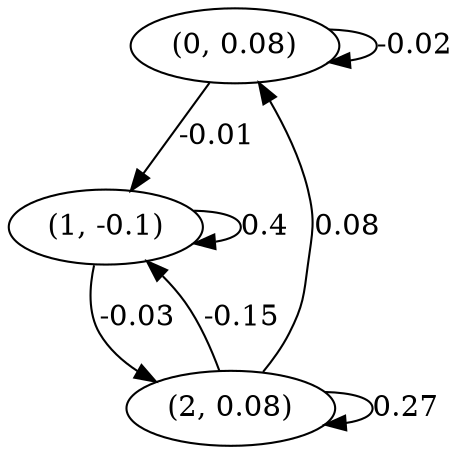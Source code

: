 digraph {
    0 [ label = "(0, 0.08)" ]
    1 [ label = "(1, -0.1)" ]
    2 [ label = "(2, 0.08)" ]
    0 -> 0 [ label = "-0.02" ]
    1 -> 1 [ label = "0.4" ]
    2 -> 2 [ label = "0.27" ]
    2 -> 0 [ label = "0.08" ]
    0 -> 1 [ label = "-0.01" ]
    2 -> 1 [ label = "-0.15" ]
    1 -> 2 [ label = "-0.03" ]
}

